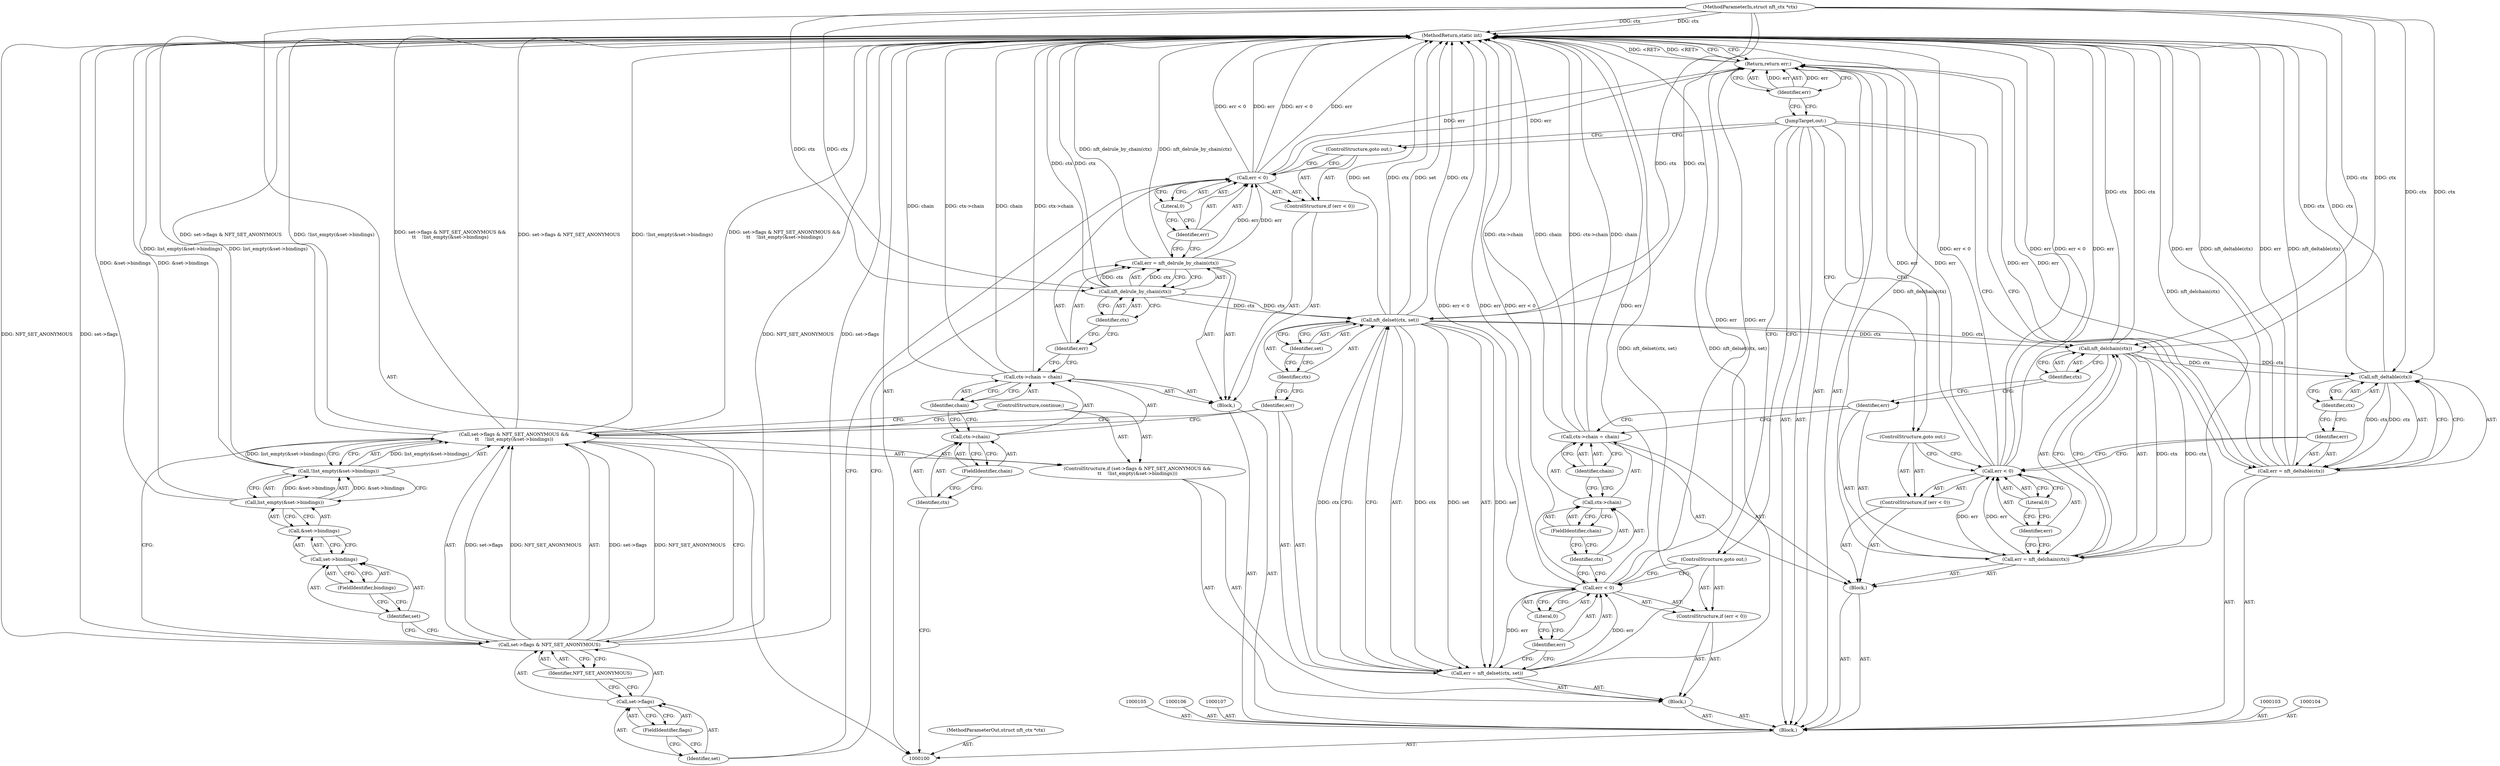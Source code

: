 digraph "0_linux_a2f18db0c68fec96631c10cad9384c196e9008ac" {
"1000170" [label="(MethodReturn,static int)"];
"1000101" [label="(MethodParameterIn,struct nft_ctx *ctx)"];
"1000233" [label="(MethodParameterOut,struct nft_ctx *ctx)"];
"1000114" [label="(Call,err = nft_delrule_by_chain(ctx))"];
"1000115" [label="(Identifier,err)"];
"1000117" [label="(Identifier,ctx)"];
"1000116" [label="(Call,nft_delrule_by_chain(ctx))"];
"1000121" [label="(Literal,0)"];
"1000118" [label="(ControlStructure,if (err < 0))"];
"1000119" [label="(Call,err < 0)"];
"1000120" [label="(Identifier,err)"];
"1000122" [label="(ControlStructure,goto out;)"];
"1000123" [label="(Block,)"];
"1000129" [label="(FieldIdentifier,flags)"];
"1000130" [label="(Identifier,NFT_SET_ANONYMOUS)"];
"1000124" [label="(ControlStructure,if (set->flags & NFT_SET_ANONYMOUS &&\n\t\t    !list_empty(&set->bindings)))"];
"1000125" [label="(Call,set->flags & NFT_SET_ANONYMOUS &&\n\t\t    !list_empty(&set->bindings))"];
"1000126" [label="(Call,set->flags & NFT_SET_ANONYMOUS)"];
"1000127" [label="(Call,set->flags)"];
"1000128" [label="(Identifier,set)"];
"1000133" [label="(Call,&set->bindings)"];
"1000134" [label="(Call,set->bindings)"];
"1000135" [label="(Identifier,set)"];
"1000136" [label="(FieldIdentifier,bindings)"];
"1000131" [label="(Call,!list_empty(&set->bindings))"];
"1000132" [label="(Call,list_empty(&set->bindings))"];
"1000137" [label="(ControlStructure,continue;)"];
"1000102" [label="(Block,)"];
"1000141" [label="(Identifier,ctx)"];
"1000138" [label="(Call,err = nft_delset(ctx, set))"];
"1000139" [label="(Identifier,err)"];
"1000142" [label="(Identifier,set)"];
"1000140" [label="(Call,nft_delset(ctx, set))"];
"1000146" [label="(Literal,0)"];
"1000143" [label="(ControlStructure,if (err < 0))"];
"1000144" [label="(Call,err < 0)"];
"1000145" [label="(Identifier,err)"];
"1000147" [label="(ControlStructure,goto out;)"];
"1000148" [label="(Block,)"];
"1000153" [label="(Identifier,chain)"];
"1000149" [label="(Call,ctx->chain = chain)"];
"1000150" [label="(Call,ctx->chain)"];
"1000151" [label="(Identifier,ctx)"];
"1000152" [label="(FieldIdentifier,chain)"];
"1000154" [label="(Call,err = nft_delchain(ctx))"];
"1000155" [label="(Identifier,err)"];
"1000157" [label="(Identifier,ctx)"];
"1000156" [label="(Call,nft_delchain(ctx))"];
"1000161" [label="(Literal,0)"];
"1000158" [label="(ControlStructure,if (err < 0))"];
"1000159" [label="(Call,err < 0)"];
"1000160" [label="(Identifier,err)"];
"1000162" [label="(ControlStructure,goto out;)"];
"1000163" [label="(Call,err = nft_deltable(ctx))"];
"1000164" [label="(Identifier,err)"];
"1000166" [label="(Identifier,ctx)"];
"1000165" [label="(Call,nft_deltable(ctx))"];
"1000167" [label="(JumpTarget,out:)"];
"1000168" [label="(Return,return err;)"];
"1000169" [label="(Identifier,err)"];
"1000108" [label="(Block,)"];
"1000113" [label="(Identifier,chain)"];
"1000109" [label="(Call,ctx->chain = chain)"];
"1000110" [label="(Call,ctx->chain)"];
"1000111" [label="(Identifier,ctx)"];
"1000112" [label="(FieldIdentifier,chain)"];
"1000170" -> "1000100"  [label="AST: "];
"1000170" -> "1000168"  [label="CFG: "];
"1000168" -> "1000170"  [label="DDG: <RET>"];
"1000140" -> "1000170"  [label="DDG: set"];
"1000140" -> "1000170"  [label="DDG: ctx"];
"1000125" -> "1000170"  [label="DDG: set->flags & NFT_SET_ANONYMOUS &&\n\t\t    !list_empty(&set->bindings)"];
"1000125" -> "1000170"  [label="DDG: set->flags & NFT_SET_ANONYMOUS"];
"1000125" -> "1000170"  [label="DDG: !list_empty(&set->bindings)"];
"1000156" -> "1000170"  [label="DDG: ctx"];
"1000144" -> "1000170"  [label="DDG: err < 0"];
"1000144" -> "1000170"  [label="DDG: err"];
"1000132" -> "1000170"  [label="DDG: &set->bindings"];
"1000149" -> "1000170"  [label="DDG: ctx->chain"];
"1000149" -> "1000170"  [label="DDG: chain"];
"1000119" -> "1000170"  [label="DDG: err < 0"];
"1000119" -> "1000170"  [label="DDG: err"];
"1000114" -> "1000170"  [label="DDG: nft_delrule_by_chain(ctx)"];
"1000159" -> "1000170"  [label="DDG: err < 0"];
"1000159" -> "1000170"  [label="DDG: err"];
"1000116" -> "1000170"  [label="DDG: ctx"];
"1000126" -> "1000170"  [label="DDG: NFT_SET_ANONYMOUS"];
"1000126" -> "1000170"  [label="DDG: set->flags"];
"1000163" -> "1000170"  [label="DDG: err"];
"1000163" -> "1000170"  [label="DDG: nft_deltable(ctx)"];
"1000131" -> "1000170"  [label="DDG: list_empty(&set->bindings)"];
"1000165" -> "1000170"  [label="DDG: ctx"];
"1000138" -> "1000170"  [label="DDG: nft_delset(ctx, set)"];
"1000109" -> "1000170"  [label="DDG: chain"];
"1000109" -> "1000170"  [label="DDG: ctx->chain"];
"1000101" -> "1000170"  [label="DDG: ctx"];
"1000154" -> "1000170"  [label="DDG: nft_delchain(ctx)"];
"1000101" -> "1000100"  [label="AST: "];
"1000101" -> "1000170"  [label="DDG: ctx"];
"1000101" -> "1000116"  [label="DDG: ctx"];
"1000101" -> "1000140"  [label="DDG: ctx"];
"1000101" -> "1000156"  [label="DDG: ctx"];
"1000101" -> "1000165"  [label="DDG: ctx"];
"1000233" -> "1000100"  [label="AST: "];
"1000114" -> "1000108"  [label="AST: "];
"1000114" -> "1000116"  [label="CFG: "];
"1000115" -> "1000114"  [label="AST: "];
"1000116" -> "1000114"  [label="AST: "];
"1000120" -> "1000114"  [label="CFG: "];
"1000114" -> "1000170"  [label="DDG: nft_delrule_by_chain(ctx)"];
"1000116" -> "1000114"  [label="DDG: ctx"];
"1000114" -> "1000119"  [label="DDG: err"];
"1000115" -> "1000114"  [label="AST: "];
"1000115" -> "1000109"  [label="CFG: "];
"1000117" -> "1000115"  [label="CFG: "];
"1000117" -> "1000116"  [label="AST: "];
"1000117" -> "1000115"  [label="CFG: "];
"1000116" -> "1000117"  [label="CFG: "];
"1000116" -> "1000114"  [label="AST: "];
"1000116" -> "1000117"  [label="CFG: "];
"1000117" -> "1000116"  [label="AST: "];
"1000114" -> "1000116"  [label="CFG: "];
"1000116" -> "1000170"  [label="DDG: ctx"];
"1000116" -> "1000114"  [label="DDG: ctx"];
"1000101" -> "1000116"  [label="DDG: ctx"];
"1000116" -> "1000140"  [label="DDG: ctx"];
"1000121" -> "1000119"  [label="AST: "];
"1000121" -> "1000120"  [label="CFG: "];
"1000119" -> "1000121"  [label="CFG: "];
"1000118" -> "1000108"  [label="AST: "];
"1000119" -> "1000118"  [label="AST: "];
"1000122" -> "1000118"  [label="AST: "];
"1000119" -> "1000118"  [label="AST: "];
"1000119" -> "1000121"  [label="CFG: "];
"1000120" -> "1000119"  [label="AST: "];
"1000121" -> "1000119"  [label="AST: "];
"1000122" -> "1000119"  [label="CFG: "];
"1000128" -> "1000119"  [label="CFG: "];
"1000119" -> "1000170"  [label="DDG: err < 0"];
"1000119" -> "1000170"  [label="DDG: err"];
"1000114" -> "1000119"  [label="DDG: err"];
"1000119" -> "1000168"  [label="DDG: err"];
"1000120" -> "1000119"  [label="AST: "];
"1000120" -> "1000114"  [label="CFG: "];
"1000121" -> "1000120"  [label="CFG: "];
"1000122" -> "1000118"  [label="AST: "];
"1000122" -> "1000119"  [label="CFG: "];
"1000167" -> "1000122"  [label="CFG: "];
"1000123" -> "1000102"  [label="AST: "];
"1000124" -> "1000123"  [label="AST: "];
"1000138" -> "1000123"  [label="AST: "];
"1000143" -> "1000123"  [label="AST: "];
"1000129" -> "1000127"  [label="AST: "];
"1000129" -> "1000128"  [label="CFG: "];
"1000127" -> "1000129"  [label="CFG: "];
"1000130" -> "1000126"  [label="AST: "];
"1000130" -> "1000127"  [label="CFG: "];
"1000126" -> "1000130"  [label="CFG: "];
"1000124" -> "1000123"  [label="AST: "];
"1000125" -> "1000124"  [label="AST: "];
"1000137" -> "1000124"  [label="AST: "];
"1000125" -> "1000124"  [label="AST: "];
"1000125" -> "1000126"  [label="CFG: "];
"1000125" -> "1000131"  [label="CFG: "];
"1000126" -> "1000125"  [label="AST: "];
"1000131" -> "1000125"  [label="AST: "];
"1000137" -> "1000125"  [label="CFG: "];
"1000139" -> "1000125"  [label="CFG: "];
"1000125" -> "1000170"  [label="DDG: set->flags & NFT_SET_ANONYMOUS &&\n\t\t    !list_empty(&set->bindings)"];
"1000125" -> "1000170"  [label="DDG: set->flags & NFT_SET_ANONYMOUS"];
"1000125" -> "1000170"  [label="DDG: !list_empty(&set->bindings)"];
"1000126" -> "1000125"  [label="DDG: set->flags"];
"1000126" -> "1000125"  [label="DDG: NFT_SET_ANONYMOUS"];
"1000131" -> "1000125"  [label="DDG: list_empty(&set->bindings)"];
"1000126" -> "1000125"  [label="AST: "];
"1000126" -> "1000130"  [label="CFG: "];
"1000127" -> "1000126"  [label="AST: "];
"1000130" -> "1000126"  [label="AST: "];
"1000135" -> "1000126"  [label="CFG: "];
"1000125" -> "1000126"  [label="CFG: "];
"1000126" -> "1000170"  [label="DDG: NFT_SET_ANONYMOUS"];
"1000126" -> "1000170"  [label="DDG: set->flags"];
"1000126" -> "1000125"  [label="DDG: set->flags"];
"1000126" -> "1000125"  [label="DDG: NFT_SET_ANONYMOUS"];
"1000127" -> "1000126"  [label="AST: "];
"1000127" -> "1000129"  [label="CFG: "];
"1000128" -> "1000127"  [label="AST: "];
"1000129" -> "1000127"  [label="AST: "];
"1000130" -> "1000127"  [label="CFG: "];
"1000128" -> "1000127"  [label="AST: "];
"1000128" -> "1000119"  [label="CFG: "];
"1000129" -> "1000128"  [label="CFG: "];
"1000133" -> "1000132"  [label="AST: "];
"1000133" -> "1000134"  [label="CFG: "];
"1000134" -> "1000133"  [label="AST: "];
"1000132" -> "1000133"  [label="CFG: "];
"1000134" -> "1000133"  [label="AST: "];
"1000134" -> "1000136"  [label="CFG: "];
"1000135" -> "1000134"  [label="AST: "];
"1000136" -> "1000134"  [label="AST: "];
"1000133" -> "1000134"  [label="CFG: "];
"1000135" -> "1000134"  [label="AST: "];
"1000135" -> "1000126"  [label="CFG: "];
"1000136" -> "1000135"  [label="CFG: "];
"1000136" -> "1000134"  [label="AST: "];
"1000136" -> "1000135"  [label="CFG: "];
"1000134" -> "1000136"  [label="CFG: "];
"1000131" -> "1000125"  [label="AST: "];
"1000131" -> "1000132"  [label="CFG: "];
"1000132" -> "1000131"  [label="AST: "];
"1000125" -> "1000131"  [label="CFG: "];
"1000131" -> "1000170"  [label="DDG: list_empty(&set->bindings)"];
"1000131" -> "1000125"  [label="DDG: list_empty(&set->bindings)"];
"1000132" -> "1000131"  [label="DDG: &set->bindings"];
"1000132" -> "1000131"  [label="AST: "];
"1000132" -> "1000133"  [label="CFG: "];
"1000133" -> "1000132"  [label="AST: "];
"1000131" -> "1000132"  [label="CFG: "];
"1000132" -> "1000170"  [label="DDG: &set->bindings"];
"1000132" -> "1000131"  [label="DDG: &set->bindings"];
"1000137" -> "1000124"  [label="AST: "];
"1000137" -> "1000125"  [label="CFG: "];
"1000102" -> "1000100"  [label="AST: "];
"1000103" -> "1000102"  [label="AST: "];
"1000104" -> "1000102"  [label="AST: "];
"1000105" -> "1000102"  [label="AST: "];
"1000106" -> "1000102"  [label="AST: "];
"1000107" -> "1000102"  [label="AST: "];
"1000108" -> "1000102"  [label="AST: "];
"1000123" -> "1000102"  [label="AST: "];
"1000148" -> "1000102"  [label="AST: "];
"1000163" -> "1000102"  [label="AST: "];
"1000167" -> "1000102"  [label="AST: "];
"1000168" -> "1000102"  [label="AST: "];
"1000141" -> "1000140"  [label="AST: "];
"1000141" -> "1000139"  [label="CFG: "];
"1000142" -> "1000141"  [label="CFG: "];
"1000138" -> "1000123"  [label="AST: "];
"1000138" -> "1000140"  [label="CFG: "];
"1000139" -> "1000138"  [label="AST: "];
"1000140" -> "1000138"  [label="AST: "];
"1000145" -> "1000138"  [label="CFG: "];
"1000138" -> "1000170"  [label="DDG: nft_delset(ctx, set)"];
"1000140" -> "1000138"  [label="DDG: ctx"];
"1000140" -> "1000138"  [label="DDG: set"];
"1000138" -> "1000144"  [label="DDG: err"];
"1000139" -> "1000138"  [label="AST: "];
"1000139" -> "1000125"  [label="CFG: "];
"1000141" -> "1000139"  [label="CFG: "];
"1000142" -> "1000140"  [label="AST: "];
"1000142" -> "1000141"  [label="CFG: "];
"1000140" -> "1000142"  [label="CFG: "];
"1000140" -> "1000138"  [label="AST: "];
"1000140" -> "1000142"  [label="CFG: "];
"1000141" -> "1000140"  [label="AST: "];
"1000142" -> "1000140"  [label="AST: "];
"1000138" -> "1000140"  [label="CFG: "];
"1000140" -> "1000170"  [label="DDG: set"];
"1000140" -> "1000170"  [label="DDG: ctx"];
"1000140" -> "1000138"  [label="DDG: ctx"];
"1000140" -> "1000138"  [label="DDG: set"];
"1000116" -> "1000140"  [label="DDG: ctx"];
"1000101" -> "1000140"  [label="DDG: ctx"];
"1000140" -> "1000156"  [label="DDG: ctx"];
"1000146" -> "1000144"  [label="AST: "];
"1000146" -> "1000145"  [label="CFG: "];
"1000144" -> "1000146"  [label="CFG: "];
"1000143" -> "1000123"  [label="AST: "];
"1000144" -> "1000143"  [label="AST: "];
"1000147" -> "1000143"  [label="AST: "];
"1000144" -> "1000143"  [label="AST: "];
"1000144" -> "1000146"  [label="CFG: "];
"1000145" -> "1000144"  [label="AST: "];
"1000146" -> "1000144"  [label="AST: "];
"1000147" -> "1000144"  [label="CFG: "];
"1000151" -> "1000144"  [label="CFG: "];
"1000144" -> "1000170"  [label="DDG: err < 0"];
"1000144" -> "1000170"  [label="DDG: err"];
"1000138" -> "1000144"  [label="DDG: err"];
"1000144" -> "1000168"  [label="DDG: err"];
"1000145" -> "1000144"  [label="AST: "];
"1000145" -> "1000138"  [label="CFG: "];
"1000146" -> "1000145"  [label="CFG: "];
"1000147" -> "1000143"  [label="AST: "];
"1000147" -> "1000144"  [label="CFG: "];
"1000167" -> "1000147"  [label="CFG: "];
"1000148" -> "1000102"  [label="AST: "];
"1000149" -> "1000148"  [label="AST: "];
"1000154" -> "1000148"  [label="AST: "];
"1000158" -> "1000148"  [label="AST: "];
"1000153" -> "1000149"  [label="AST: "];
"1000153" -> "1000150"  [label="CFG: "];
"1000149" -> "1000153"  [label="CFG: "];
"1000149" -> "1000148"  [label="AST: "];
"1000149" -> "1000153"  [label="CFG: "];
"1000150" -> "1000149"  [label="AST: "];
"1000153" -> "1000149"  [label="AST: "];
"1000155" -> "1000149"  [label="CFG: "];
"1000149" -> "1000170"  [label="DDG: ctx->chain"];
"1000149" -> "1000170"  [label="DDG: chain"];
"1000150" -> "1000149"  [label="AST: "];
"1000150" -> "1000152"  [label="CFG: "];
"1000151" -> "1000150"  [label="AST: "];
"1000152" -> "1000150"  [label="AST: "];
"1000153" -> "1000150"  [label="CFG: "];
"1000151" -> "1000150"  [label="AST: "];
"1000151" -> "1000144"  [label="CFG: "];
"1000152" -> "1000151"  [label="CFG: "];
"1000152" -> "1000150"  [label="AST: "];
"1000152" -> "1000151"  [label="CFG: "];
"1000150" -> "1000152"  [label="CFG: "];
"1000154" -> "1000148"  [label="AST: "];
"1000154" -> "1000156"  [label="CFG: "];
"1000155" -> "1000154"  [label="AST: "];
"1000156" -> "1000154"  [label="AST: "];
"1000160" -> "1000154"  [label="CFG: "];
"1000154" -> "1000170"  [label="DDG: nft_delchain(ctx)"];
"1000156" -> "1000154"  [label="DDG: ctx"];
"1000154" -> "1000159"  [label="DDG: err"];
"1000155" -> "1000154"  [label="AST: "];
"1000155" -> "1000149"  [label="CFG: "];
"1000157" -> "1000155"  [label="CFG: "];
"1000157" -> "1000156"  [label="AST: "];
"1000157" -> "1000155"  [label="CFG: "];
"1000156" -> "1000157"  [label="CFG: "];
"1000156" -> "1000154"  [label="AST: "];
"1000156" -> "1000157"  [label="CFG: "];
"1000157" -> "1000156"  [label="AST: "];
"1000154" -> "1000156"  [label="CFG: "];
"1000156" -> "1000170"  [label="DDG: ctx"];
"1000156" -> "1000154"  [label="DDG: ctx"];
"1000140" -> "1000156"  [label="DDG: ctx"];
"1000101" -> "1000156"  [label="DDG: ctx"];
"1000156" -> "1000165"  [label="DDG: ctx"];
"1000161" -> "1000159"  [label="AST: "];
"1000161" -> "1000160"  [label="CFG: "];
"1000159" -> "1000161"  [label="CFG: "];
"1000158" -> "1000148"  [label="AST: "];
"1000159" -> "1000158"  [label="AST: "];
"1000162" -> "1000158"  [label="AST: "];
"1000159" -> "1000158"  [label="AST: "];
"1000159" -> "1000161"  [label="CFG: "];
"1000160" -> "1000159"  [label="AST: "];
"1000161" -> "1000159"  [label="AST: "];
"1000162" -> "1000159"  [label="CFG: "];
"1000164" -> "1000159"  [label="CFG: "];
"1000159" -> "1000170"  [label="DDG: err < 0"];
"1000159" -> "1000170"  [label="DDG: err"];
"1000154" -> "1000159"  [label="DDG: err"];
"1000159" -> "1000168"  [label="DDG: err"];
"1000160" -> "1000159"  [label="AST: "];
"1000160" -> "1000154"  [label="CFG: "];
"1000161" -> "1000160"  [label="CFG: "];
"1000162" -> "1000158"  [label="AST: "];
"1000162" -> "1000159"  [label="CFG: "];
"1000167" -> "1000162"  [label="CFG: "];
"1000163" -> "1000102"  [label="AST: "];
"1000163" -> "1000165"  [label="CFG: "];
"1000164" -> "1000163"  [label="AST: "];
"1000165" -> "1000163"  [label="AST: "];
"1000167" -> "1000163"  [label="CFG: "];
"1000163" -> "1000170"  [label="DDG: err"];
"1000163" -> "1000170"  [label="DDG: nft_deltable(ctx)"];
"1000165" -> "1000163"  [label="DDG: ctx"];
"1000163" -> "1000168"  [label="DDG: err"];
"1000164" -> "1000163"  [label="AST: "];
"1000164" -> "1000159"  [label="CFG: "];
"1000166" -> "1000164"  [label="CFG: "];
"1000166" -> "1000165"  [label="AST: "];
"1000166" -> "1000164"  [label="CFG: "];
"1000165" -> "1000166"  [label="CFG: "];
"1000165" -> "1000163"  [label="AST: "];
"1000165" -> "1000166"  [label="CFG: "];
"1000166" -> "1000165"  [label="AST: "];
"1000163" -> "1000165"  [label="CFG: "];
"1000165" -> "1000170"  [label="DDG: ctx"];
"1000165" -> "1000163"  [label="DDG: ctx"];
"1000156" -> "1000165"  [label="DDG: ctx"];
"1000101" -> "1000165"  [label="DDG: ctx"];
"1000167" -> "1000102"  [label="AST: "];
"1000167" -> "1000163"  [label="CFG: "];
"1000167" -> "1000122"  [label="CFG: "];
"1000167" -> "1000147"  [label="CFG: "];
"1000167" -> "1000162"  [label="CFG: "];
"1000169" -> "1000167"  [label="CFG: "];
"1000168" -> "1000102"  [label="AST: "];
"1000168" -> "1000169"  [label="CFG: "];
"1000169" -> "1000168"  [label="AST: "];
"1000170" -> "1000168"  [label="CFG: "];
"1000168" -> "1000170"  [label="DDG: <RET>"];
"1000169" -> "1000168"  [label="DDG: err"];
"1000163" -> "1000168"  [label="DDG: err"];
"1000159" -> "1000168"  [label="DDG: err"];
"1000119" -> "1000168"  [label="DDG: err"];
"1000144" -> "1000168"  [label="DDG: err"];
"1000169" -> "1000168"  [label="AST: "];
"1000169" -> "1000167"  [label="CFG: "];
"1000168" -> "1000169"  [label="CFG: "];
"1000169" -> "1000168"  [label="DDG: err"];
"1000108" -> "1000102"  [label="AST: "];
"1000109" -> "1000108"  [label="AST: "];
"1000114" -> "1000108"  [label="AST: "];
"1000118" -> "1000108"  [label="AST: "];
"1000113" -> "1000109"  [label="AST: "];
"1000113" -> "1000110"  [label="CFG: "];
"1000109" -> "1000113"  [label="CFG: "];
"1000109" -> "1000108"  [label="AST: "];
"1000109" -> "1000113"  [label="CFG: "];
"1000110" -> "1000109"  [label="AST: "];
"1000113" -> "1000109"  [label="AST: "];
"1000115" -> "1000109"  [label="CFG: "];
"1000109" -> "1000170"  [label="DDG: chain"];
"1000109" -> "1000170"  [label="DDG: ctx->chain"];
"1000110" -> "1000109"  [label="AST: "];
"1000110" -> "1000112"  [label="CFG: "];
"1000111" -> "1000110"  [label="AST: "];
"1000112" -> "1000110"  [label="AST: "];
"1000113" -> "1000110"  [label="CFG: "];
"1000111" -> "1000110"  [label="AST: "];
"1000111" -> "1000100"  [label="CFG: "];
"1000112" -> "1000111"  [label="CFG: "];
"1000112" -> "1000110"  [label="AST: "];
"1000112" -> "1000111"  [label="CFG: "];
"1000110" -> "1000112"  [label="CFG: "];
}
